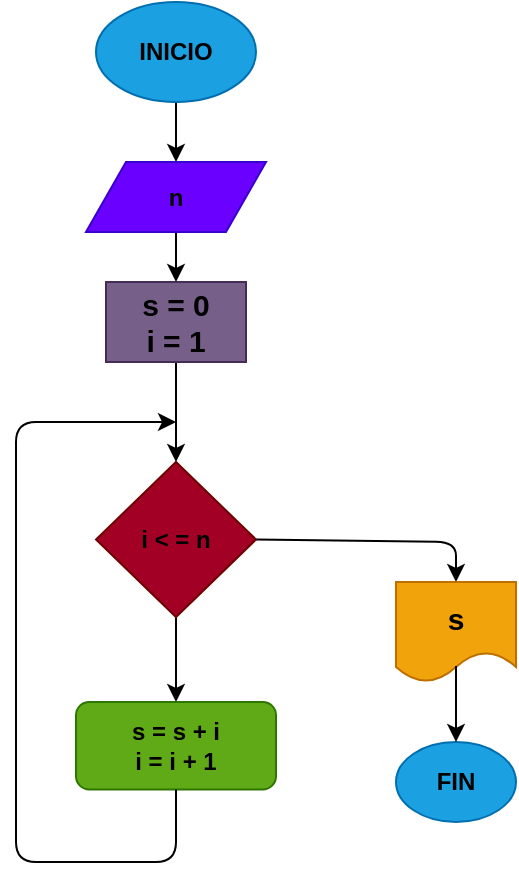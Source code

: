 <mxfile>
    <diagram id="Wl5GfXZTUe-AJd75Tse-" name="Página-1">
        <mxGraphModel dx="408" dy="457" grid="1" gridSize="10" guides="1" tooltips="1" connect="1" arrows="1" fold="1" page="1" pageScale="1" pageWidth="850" pageHeight="1100" math="0" shadow="0">
            <root>
                <mxCell id="0"/>
                <mxCell id="1" parent="0"/>
                <mxCell id="4" value="" style="edgeStyle=none;html=1;fontColor=#000000;" edge="1" parent="1" source="2" target="3">
                    <mxGeometry relative="1" as="geometry"/>
                </mxCell>
                <mxCell id="2" value="&lt;font color=&quot;#000000&quot;&gt;&lt;b&gt;INICIO&lt;/b&gt;&lt;/font&gt;" style="ellipse;whiteSpace=wrap;html=1;fillColor=#1ba1e2;fontColor=#ffffff;strokeColor=#006EAF;" vertex="1" parent="1">
                    <mxGeometry x="160" y="50" width="80" height="50" as="geometry"/>
                </mxCell>
                <mxCell id="19" value="" style="edgeStyle=none;html=1;fontSize=15;fontColor=#000000;" edge="1" parent="1" source="3" target="18">
                    <mxGeometry relative="1" as="geometry"/>
                </mxCell>
                <mxCell id="3" value="&lt;font color=&quot;#000000&quot;&gt;&lt;b&gt;n&lt;/b&gt;&lt;/font&gt;" style="shape=parallelogram;perimeter=parallelogramPerimeter;whiteSpace=wrap;html=1;fixedSize=1;fillColor=#6a00ff;strokeColor=#3700CC;fontColor=#ffffff;" vertex="1" parent="1">
                    <mxGeometry x="155" y="130" width="90" height="35" as="geometry"/>
                </mxCell>
                <mxCell id="8" value="" style="edgeStyle=none;html=1;fontColor=#000000;" edge="1" parent="1" source="5" target="7">
                    <mxGeometry relative="1" as="geometry"/>
                </mxCell>
                <mxCell id="12" style="edgeStyle=none;html=1;exitX=1;exitY=0.5;exitDx=0;exitDy=0;entryX=0.5;entryY=0;entryDx=0;entryDy=0;fontColor=#000000;" edge="1" parent="1" source="5" target="9">
                    <mxGeometry relative="1" as="geometry">
                        <Array as="points">
                            <mxPoint x="340" y="320"/>
                        </Array>
                    </mxGeometry>
                </mxCell>
                <mxCell id="5" value="&lt;font color=&quot;#000000&quot;&gt;&lt;b&gt;i &amp;lt; = n&lt;/b&gt;&lt;/font&gt;" style="rhombus;whiteSpace=wrap;html=1;fillColor=#a20025;strokeColor=#6F0000;fontColor=#ffffff;" vertex="1" parent="1">
                    <mxGeometry x="160" y="280" width="80" height="77.5" as="geometry"/>
                </mxCell>
                <mxCell id="7" value="&lt;b&gt;&lt;font color=&quot;#000000&quot;&gt;s = s + i&lt;br&gt;i = i + 1&lt;/font&gt;&lt;/b&gt;" style="rounded=1;whiteSpace=wrap;html=1;fillColor=#60a917;strokeColor=#2D7600;fontColor=#ffffff;" vertex="1" parent="1">
                    <mxGeometry x="150" y="400" width="100" height="43.75" as="geometry"/>
                </mxCell>
                <mxCell id="9" value="&lt;b&gt;&lt;font style=&quot;font-size: 15px;&quot;&gt;s&lt;/font&gt;&lt;/b&gt;" style="shape=document;whiteSpace=wrap;html=1;boundedLbl=1;fontColor=#000000;fillColor=#f0a30a;strokeColor=#BD7000;" vertex="1" parent="1">
                    <mxGeometry x="310" y="340" width="60" height="50" as="geometry"/>
                </mxCell>
                <mxCell id="11" value="&lt;font color=&quot;#000000&quot;&gt;&lt;b&gt;FIN&lt;/b&gt;&lt;/font&gt;" style="ellipse;whiteSpace=wrap;html=1;fillColor=#1ba1e2;fontColor=#ffffff;strokeColor=#006EAF;" vertex="1" parent="1">
                    <mxGeometry x="310" y="420" width="60" height="40" as="geometry"/>
                </mxCell>
                <mxCell id="13" value="" style="endArrow=classic;html=1;fontColor=#000000;exitX=0.5;exitY=0.84;exitDx=0;exitDy=0;exitPerimeter=0;entryX=0.5;entryY=0;entryDx=0;entryDy=0;" edge="1" parent="1" source="9" target="11">
                    <mxGeometry width="50" height="50" relative="1" as="geometry">
                        <mxPoint x="190" y="340" as="sourcePoint"/>
                        <mxPoint x="240" y="290" as="targetPoint"/>
                    </mxGeometry>
                </mxCell>
                <mxCell id="14" value="" style="endArrow=classic;html=1;fontSize=15;fontColor=#000000;exitX=0.5;exitY=1;exitDx=0;exitDy=0;" edge="1" parent="1" source="7">
                    <mxGeometry width="50" height="50" relative="1" as="geometry">
                        <mxPoint x="190" y="330" as="sourcePoint"/>
                        <mxPoint x="200" y="260" as="targetPoint"/>
                        <Array as="points">
                            <mxPoint x="200" y="480"/>
                            <mxPoint x="120" y="480"/>
                            <mxPoint x="120" y="260"/>
                        </Array>
                    </mxGeometry>
                </mxCell>
                <mxCell id="20" value="" style="edgeStyle=none;html=1;fontSize=15;fontColor=#000000;" edge="1" parent="1" source="18" target="5">
                    <mxGeometry relative="1" as="geometry"/>
                </mxCell>
                <mxCell id="18" value="&lt;b&gt;&lt;font color=&quot;#000000&quot;&gt;s = 0&lt;br&gt;i = 1&lt;/font&gt;&lt;/b&gt;" style="rounded=0;whiteSpace=wrap;html=1;fontSize=15;fontColor=#ffffff;fillColor=#76608a;strokeColor=#432D57;" vertex="1" parent="1">
                    <mxGeometry x="165" y="190" width="70" height="40" as="geometry"/>
                </mxCell>
            </root>
        </mxGraphModel>
    </diagram>
</mxfile>